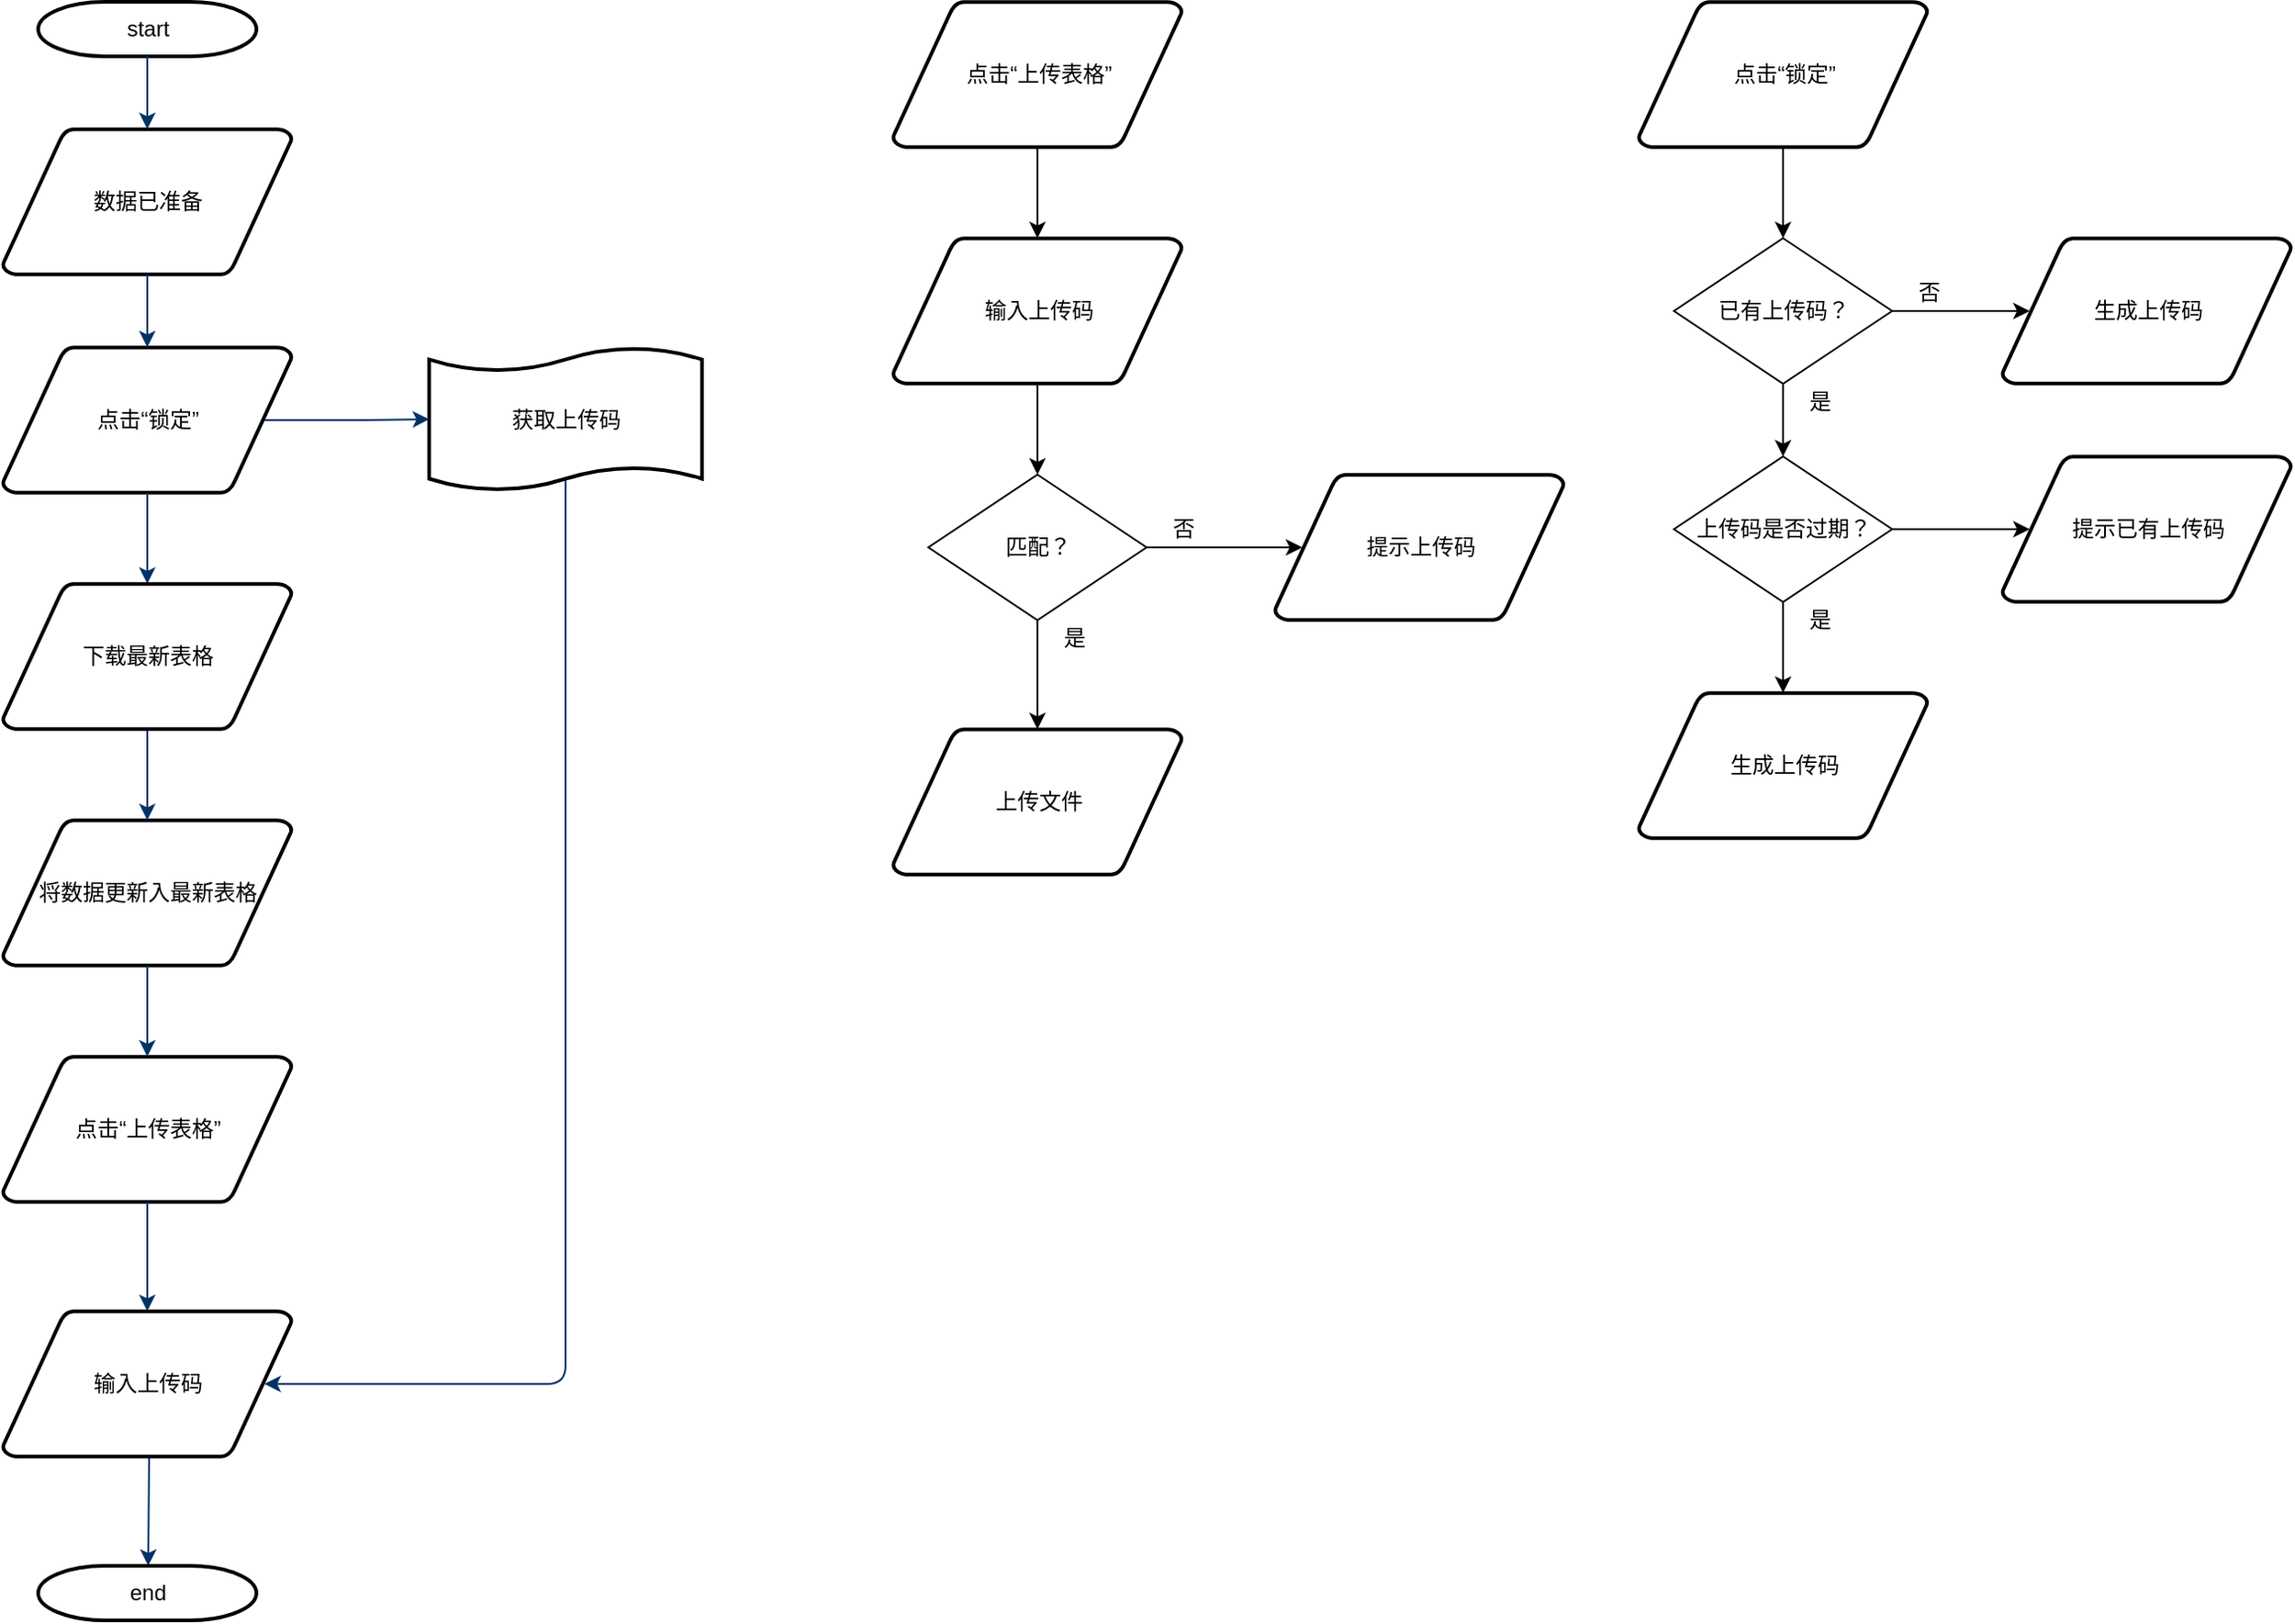 <mxfile version="12.4.5" type="device"><diagram id="6a731a19-8d31-9384-78a2-239565b7b9f0" name="Page-1"><mxGraphModel dx="1422" dy="713" grid="1" gridSize="10" guides="1" tooltips="1" connect="1" arrows="1" fold="1" page="1" pageScale="1" pageWidth="1169" pageHeight="827" background="#ffffff" math="0" shadow="0"><root><mxCell id="0"/><mxCell id="1" parent="0"/><mxCell id="2" value="start" style="shape=mxgraph.flowchart.terminator;strokeWidth=2;gradientColor=none;gradientDirection=north;fontStyle=0;html=1;" parent="1" vertex="1"><mxGeometry x="260" y="60" width="120" height="30" as="geometry"/></mxCell><mxCell id="3" value="数据已准备" style="shape=mxgraph.flowchart.data;strokeWidth=2;gradientColor=none;gradientDirection=north;fontStyle=0;html=1;" parent="1" vertex="1"><mxGeometry x="240.5" y="130" width="159" height="80" as="geometry"/></mxCell><mxCell id="4" value="将数据更新入最新表格" style="shape=mxgraph.flowchart.data;strokeWidth=2;gradientColor=none;gradientDirection=north;fontStyle=0;html=1;" parent="1" vertex="1"><mxGeometry x="240.5" y="510" width="159" height="80" as="geometry"/></mxCell><mxCell id="5" value="点击“锁定”" style="shape=mxgraph.flowchart.data;strokeWidth=2;gradientColor=none;gradientDirection=north;fontStyle=0;html=1;" parent="1" vertex="1"><mxGeometry x="240.5" y="250" width="159" height="80" as="geometry"/></mxCell><mxCell id="7" style="fontStyle=1;strokeColor=#003366;strokeWidth=1;html=1;" parent="1" source="2" target="3" edge="1"><mxGeometry relative="1" as="geometry"/></mxCell><mxCell id="8" style="fontStyle=1;strokeColor=#003366;strokeWidth=1;html=1;" parent="1" source="3" target="5" edge="1"><mxGeometry relative="1" as="geometry"/></mxCell><mxCell id="9" style="entryX=0.5;entryY=0;entryPerimeter=0;fontStyle=1;strokeColor=#003366;strokeWidth=1;html=1;entryDx=0;entryDy=0;" parent="1" source="5" target="257IPw5i4KZdz9MUDeSg-59" edge="1"><mxGeometry relative="1" as="geometry"><mxPoint x="320" y="390" as="targetPoint"/></mxGeometry></mxCell><mxCell id="12" value="" style="edgeStyle=elbowEdgeStyle;elbow=horizontal;fontColor=#001933;fontStyle=1;strokeColor=#003366;strokeWidth=1;html=1;" parent="1" target="4" edge="1"><mxGeometry width="100" height="100" as="geometry"><mxPoint x="320" y="447" as="sourcePoint"/><mxPoint x="100" as="targetPoint"/></mxGeometry></mxCell><mxCell id="13" value="点击“上传表格”" style="shape=mxgraph.flowchart.data;strokeWidth=2;gradientColor=none;gradientDirection=north;fontStyle=0;html=1;" parent="1" vertex="1"><mxGeometry x="240.5" y="640" width="159" height="80" as="geometry"/></mxCell><mxCell id="17" value="" style="edgeStyle=elbowEdgeStyle;elbow=horizontal;fontStyle=1;strokeColor=#003366;strokeWidth=1;html=1;" parent="1" source="4" target="13" edge="1"><mxGeometry width="100" height="100" as="geometry"><mxPoint y="100" as="sourcePoint"/><mxPoint x="100" as="targetPoint"/></mxGeometry></mxCell><mxCell id="19" value="" style="edgeStyle=elbowEdgeStyle;elbow=horizontal;exitX=0.5;exitY=0.91;exitPerimeter=0;fontStyle=1;strokeColor=#003366;strokeWidth=1;html=1;entryX=0.905;entryY=0.5;entryDx=0;entryDy=0;entryPerimeter=0;exitDx=0;exitDy=0;" parent="1" source="51" target="257IPw5i4KZdz9MUDeSg-60" edge="1"><mxGeometry width="100" height="100" as="geometry"><mxPoint x="480" y="680" as="sourcePoint"/><mxPoint y="100" as="targetPoint"/><Array as="points"><mxPoint x="550" y="500"/></Array></mxGeometry></mxCell><mxCell id="21" value="" style="edgeStyle=elbowEdgeStyle;elbow=horizontal;entryX=0.5;entryY=0;entryPerimeter=0;fontStyle=1;strokeColor=#003366;strokeWidth=1;html=1;entryDx=0;entryDy=0;" parent="1" source="13" target="257IPw5i4KZdz9MUDeSg-60" edge="1"><mxGeometry width="100" height="100" as="geometry"><mxPoint y="100" as="sourcePoint"/><mxPoint x="321" y="796" as="targetPoint"/></mxGeometry></mxCell><mxCell id="23" value="" style="edgeStyle=elbowEdgeStyle;elbow=horizontal;exitX=0.5;exitY=1;exitPerimeter=0;fontStyle=1;strokeColor=#003366;strokeWidth=1;html=1;entryX=0.5;entryY=0;entryDx=0;entryDy=0;entryPerimeter=0;" parent="1" target="40" edge="1"><mxGeometry width="100" height="100" as="geometry"><mxPoint x="321" y="860" as="sourcePoint"/><mxPoint x="321" y="920" as="targetPoint"/></mxGeometry></mxCell><mxCell id="40" value="end" style="shape=mxgraph.flowchart.terminator;strokeWidth=2;gradientColor=none;gradientDirection=north;fontStyle=0;html=1;" parent="1" vertex="1"><mxGeometry x="260" y="920" width="120" height="30" as="geometry"/></mxCell><mxCell id="51" value="获取上传码" style="shape=mxgraph.flowchart.paper_tape;strokeWidth=2;gradientColor=none;gradientDirection=north;fontStyle=0;html=1;" parent="1" vertex="1"><mxGeometry x="475" y="249" width="150" height="81" as="geometry"/></mxCell><mxCell id="52" value="" style="edgeStyle=elbowEdgeStyle;elbow=horizontal;exitX=0.905;exitY=0.5;exitPerimeter=0;entryX=0;entryY=0.5;entryPerimeter=0;fontStyle=1;strokeColor=#003366;strokeWidth=1;html=1;exitDx=0;exitDy=0;entryDx=0;entryDy=0;" parent="1" source="5" target="51" edge="1"><mxGeometry width="100" height="100" as="geometry"><mxPoint x="100" as="sourcePoint"/><mxPoint y="100" as="targetPoint"/><Array as="points"><mxPoint x="440" y="330"/></Array></mxGeometry></mxCell><mxCell id="257IPw5i4KZdz9MUDeSg-59" value="下载最新表格" style="shape=mxgraph.flowchart.data;strokeWidth=2;gradientColor=none;gradientDirection=north;fontStyle=0;html=1;" vertex="1" parent="1"><mxGeometry x="240.5" y="380" width="159" height="80" as="geometry"/></mxCell><mxCell id="257IPw5i4KZdz9MUDeSg-60" value="输入上传码" style="shape=mxgraph.flowchart.data;strokeWidth=2;gradientColor=none;gradientDirection=north;fontStyle=0;html=1;" vertex="1" parent="1"><mxGeometry x="240.5" y="780" width="159" height="80" as="geometry"/></mxCell><mxCell id="257IPw5i4KZdz9MUDeSg-65" style="edgeStyle=orthogonalEdgeStyle;rounded=0;orthogonalLoop=1;jettySize=auto;html=1;exitX=0.5;exitY=1;exitDx=0;exitDy=0;exitPerimeter=0;entryX=0.5;entryY=0;entryDx=0;entryDy=0;entryPerimeter=0;" edge="1" parent="1" source="257IPw5i4KZdz9MUDeSg-63" target="257IPw5i4KZdz9MUDeSg-64"><mxGeometry relative="1" as="geometry"/></mxCell><mxCell id="257IPw5i4KZdz9MUDeSg-63" value="点击“上传表格”" style="shape=mxgraph.flowchart.data;strokeWidth=2;gradientColor=none;gradientDirection=north;fontStyle=0;html=1;" vertex="1" parent="1"><mxGeometry x="730" y="60" width="159" height="80" as="geometry"/></mxCell><mxCell id="257IPw5i4KZdz9MUDeSg-69" style="edgeStyle=orthogonalEdgeStyle;rounded=0;orthogonalLoop=1;jettySize=auto;html=1;exitX=0.5;exitY=1;exitDx=0;exitDy=0;exitPerimeter=0;entryX=0.5;entryY=0;entryDx=0;entryDy=0;" edge="1" parent="1" source="257IPw5i4KZdz9MUDeSg-64" target="257IPw5i4KZdz9MUDeSg-66"><mxGeometry relative="1" as="geometry"/></mxCell><mxCell id="257IPw5i4KZdz9MUDeSg-64" value="输入上传码" style="shape=mxgraph.flowchart.data;strokeWidth=2;gradientColor=none;gradientDirection=north;fontStyle=0;html=1;" vertex="1" parent="1"><mxGeometry x="730" y="190" width="159" height="80" as="geometry"/></mxCell><mxCell id="257IPw5i4KZdz9MUDeSg-71" style="edgeStyle=orthogonalEdgeStyle;rounded=0;orthogonalLoop=1;jettySize=auto;html=1;exitX=0.5;exitY=1;exitDx=0;exitDy=0;entryX=0.5;entryY=0;entryDx=0;entryDy=0;entryPerimeter=0;" edge="1" parent="1" source="257IPw5i4KZdz9MUDeSg-66" target="257IPw5i4KZdz9MUDeSg-70"><mxGeometry relative="1" as="geometry"/></mxCell><mxCell id="257IPw5i4KZdz9MUDeSg-73" style="edgeStyle=orthogonalEdgeStyle;rounded=0;orthogonalLoop=1;jettySize=auto;html=1;exitX=1;exitY=0.5;exitDx=0;exitDy=0;entryX=0.095;entryY=0.5;entryDx=0;entryDy=0;entryPerimeter=0;" edge="1" parent="1" source="257IPw5i4KZdz9MUDeSg-66" target="257IPw5i4KZdz9MUDeSg-72"><mxGeometry relative="1" as="geometry"/></mxCell><mxCell id="257IPw5i4KZdz9MUDeSg-66" value="匹配？" style="rhombus;whiteSpace=wrap;html=1;" vertex="1" parent="1"><mxGeometry x="749.5" y="320" width="120" height="80" as="geometry"/></mxCell><mxCell id="257IPw5i4KZdz9MUDeSg-67" value="是" style="text;html=1;strokeColor=none;fillColor=none;align=center;verticalAlign=middle;whiteSpace=wrap;rounded=0;" vertex="1" parent="1"><mxGeometry x="810" y="400" width="40" height="20" as="geometry"/></mxCell><mxCell id="257IPw5i4KZdz9MUDeSg-68" value="否" style="text;html=1;strokeColor=none;fillColor=none;align=center;verticalAlign=middle;whiteSpace=wrap;rounded=0;" vertex="1" parent="1"><mxGeometry x="869.5" y="340" width="40" height="20" as="geometry"/></mxCell><mxCell id="257IPw5i4KZdz9MUDeSg-70" value="上传文件" style="shape=mxgraph.flowchart.data;strokeWidth=2;gradientColor=none;gradientDirection=north;fontStyle=0;html=1;" vertex="1" parent="1"><mxGeometry x="730" y="460" width="159" height="80" as="geometry"/></mxCell><mxCell id="257IPw5i4KZdz9MUDeSg-72" value="提示上传码" style="shape=mxgraph.flowchart.data;strokeWidth=2;gradientColor=none;gradientDirection=north;fontStyle=0;html=1;" vertex="1" parent="1"><mxGeometry x="940" y="320" width="159" height="80" as="geometry"/></mxCell><mxCell id="257IPw5i4KZdz9MUDeSg-79" style="edgeStyle=orthogonalEdgeStyle;rounded=0;orthogonalLoop=1;jettySize=auto;html=1;exitX=0.5;exitY=1;exitDx=0;exitDy=0;exitPerimeter=0;entryX=0.5;entryY=0;entryDx=0;entryDy=0;" edge="1" parent="1" source="257IPw5i4KZdz9MUDeSg-74" target="257IPw5i4KZdz9MUDeSg-76"><mxGeometry relative="1" as="geometry"/></mxCell><mxCell id="257IPw5i4KZdz9MUDeSg-74" value="点击“锁定”" style="shape=mxgraph.flowchart.data;strokeWidth=2;gradientColor=none;gradientDirection=north;fontStyle=0;html=1;" vertex="1" parent="1"><mxGeometry x="1140" y="60" width="159" height="80" as="geometry"/></mxCell><mxCell id="257IPw5i4KZdz9MUDeSg-78" style="edgeStyle=orthogonalEdgeStyle;rounded=0;orthogonalLoop=1;jettySize=auto;html=1;exitX=1;exitY=0.5;exitDx=0;exitDy=0;entryX=0.095;entryY=0.5;entryDx=0;entryDy=0;entryPerimeter=0;" edge="1" parent="1" source="257IPw5i4KZdz9MUDeSg-76" target="257IPw5i4KZdz9MUDeSg-77"><mxGeometry relative="1" as="geometry"/></mxCell><mxCell id="257IPw5i4KZdz9MUDeSg-83" style="edgeStyle=orthogonalEdgeStyle;rounded=0;orthogonalLoop=1;jettySize=auto;html=1;exitX=0.5;exitY=1;exitDx=0;exitDy=0;entryX=0.5;entryY=0;entryDx=0;entryDy=0;" edge="1" parent="1" source="257IPw5i4KZdz9MUDeSg-76" target="257IPw5i4KZdz9MUDeSg-84"><mxGeometry relative="1" as="geometry"><mxPoint x="1220" y="320" as="targetPoint"/></mxGeometry></mxCell><mxCell id="257IPw5i4KZdz9MUDeSg-76" value="已有上传码？" style="rhombus;whiteSpace=wrap;html=1;" vertex="1" parent="1"><mxGeometry x="1159.5" y="190" width="120" height="80" as="geometry"/></mxCell><mxCell id="257IPw5i4KZdz9MUDeSg-77" value="生成上传码" style="shape=mxgraph.flowchart.data;strokeWidth=2;gradientColor=none;gradientDirection=north;fontStyle=0;html=1;" vertex="1" parent="1"><mxGeometry x="1340" y="190" width="159" height="80" as="geometry"/></mxCell><mxCell id="257IPw5i4KZdz9MUDeSg-80" value="否" style="text;html=1;strokeColor=none;fillColor=none;align=center;verticalAlign=middle;whiteSpace=wrap;rounded=0;" vertex="1" parent="1"><mxGeometry x="1279.5" y="210" width="40" height="20" as="geometry"/></mxCell><mxCell id="257IPw5i4KZdz9MUDeSg-82" value="是" style="text;html=1;strokeColor=none;fillColor=none;align=center;verticalAlign=middle;whiteSpace=wrap;rounded=0;" vertex="1" parent="1"><mxGeometry x="1220" y="270" width="40" height="20" as="geometry"/></mxCell><mxCell id="257IPw5i4KZdz9MUDeSg-86" style="edgeStyle=orthogonalEdgeStyle;rounded=0;orthogonalLoop=1;jettySize=auto;html=1;exitX=0.5;exitY=1;exitDx=0;exitDy=0;entryX=0.5;entryY=0;entryDx=0;entryDy=0;entryPerimeter=0;" edge="1" parent="1" source="257IPw5i4KZdz9MUDeSg-84" target="257IPw5i4KZdz9MUDeSg-85"><mxGeometry relative="1" as="geometry"/></mxCell><mxCell id="257IPw5i4KZdz9MUDeSg-90" style="edgeStyle=orthogonalEdgeStyle;rounded=0;orthogonalLoop=1;jettySize=auto;html=1;exitX=1;exitY=0.5;exitDx=0;exitDy=0;entryX=0.095;entryY=0.5;entryDx=0;entryDy=0;entryPerimeter=0;" edge="1" parent="1" source="257IPw5i4KZdz9MUDeSg-84" target="257IPw5i4KZdz9MUDeSg-89"><mxGeometry relative="1" as="geometry"/></mxCell><mxCell id="257IPw5i4KZdz9MUDeSg-84" value="上传码是否过期？" style="rhombus;whiteSpace=wrap;html=1;" vertex="1" parent="1"><mxGeometry x="1159.5" y="310" width="120" height="80" as="geometry"/></mxCell><mxCell id="257IPw5i4KZdz9MUDeSg-85" value="生成上传码" style="shape=mxgraph.flowchart.data;strokeWidth=2;gradientColor=none;gradientDirection=north;fontStyle=0;html=1;" vertex="1" parent="1"><mxGeometry x="1140" y="440" width="159" height="80" as="geometry"/></mxCell><mxCell id="257IPw5i4KZdz9MUDeSg-87" value="是" style="text;html=1;strokeColor=none;fillColor=none;align=center;verticalAlign=middle;whiteSpace=wrap;rounded=0;" vertex="1" parent="1"><mxGeometry x="1220" y="390" width="40" height="20" as="geometry"/></mxCell><mxCell id="257IPw5i4KZdz9MUDeSg-89" value="提示已有上传码" style="shape=mxgraph.flowchart.data;strokeWidth=2;gradientColor=none;gradientDirection=north;fontStyle=0;html=1;" vertex="1" parent="1"><mxGeometry x="1340" y="310" width="159" height="80" as="geometry"/></mxCell></root></mxGraphModel></diagram></mxfile>